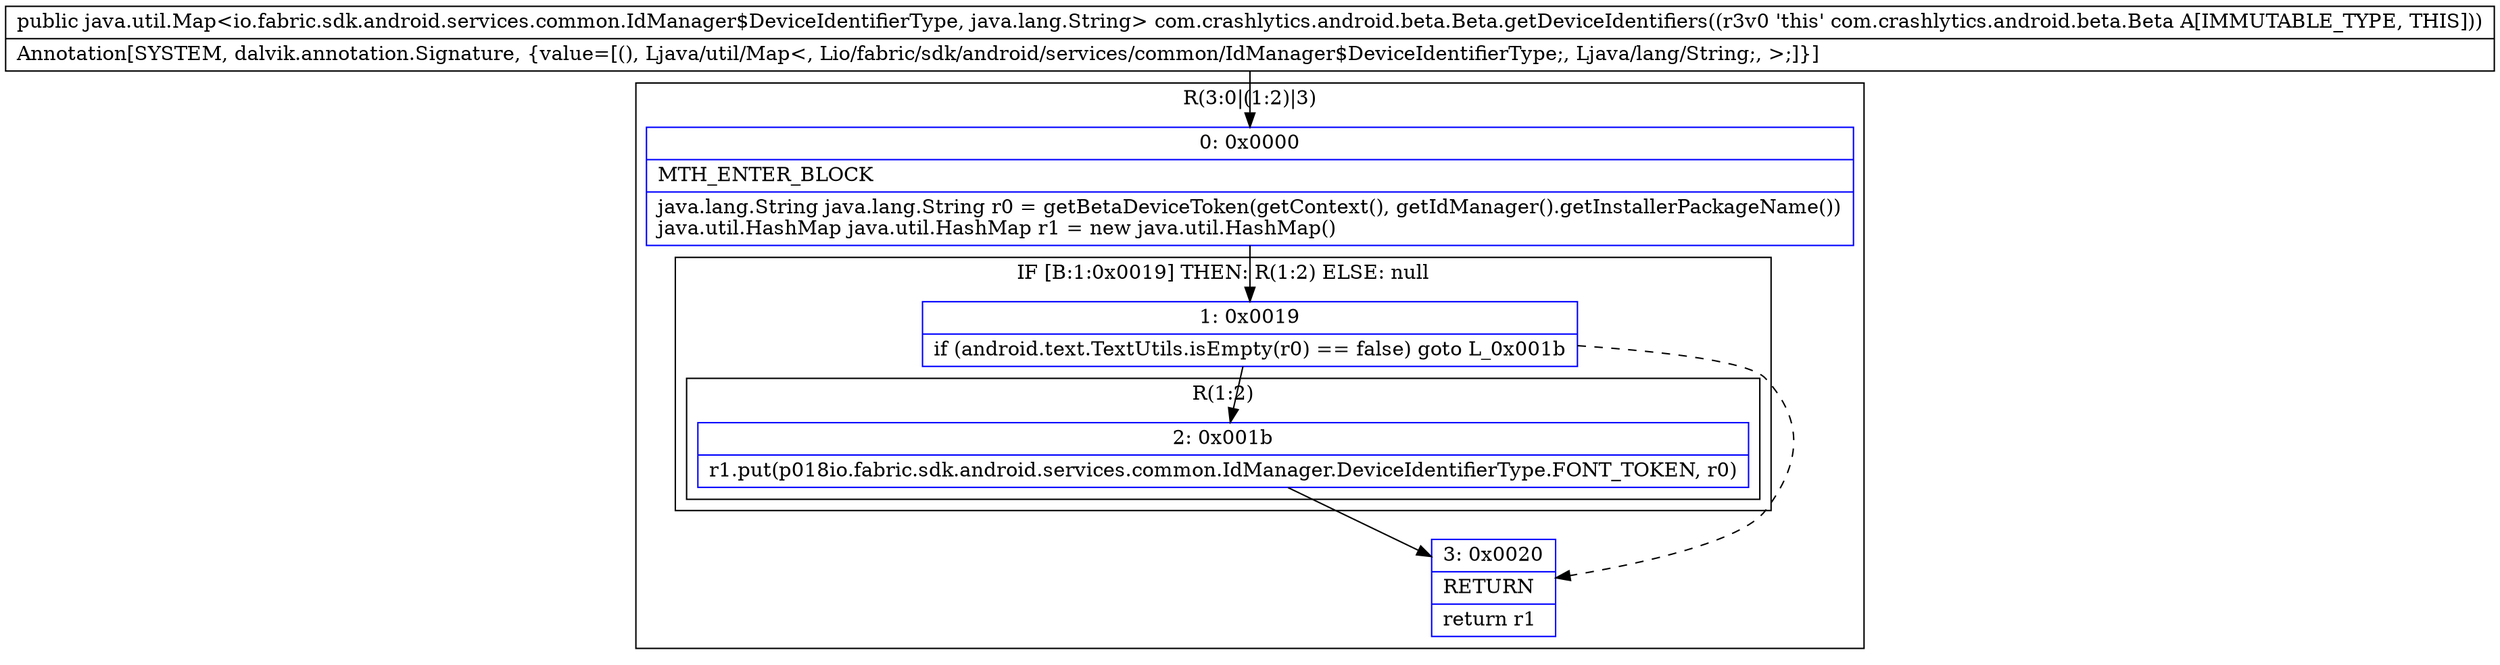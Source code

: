digraph "CFG forcom.crashlytics.android.beta.Beta.getDeviceIdentifiers()Ljava\/util\/Map;" {
subgraph cluster_Region_694922206 {
label = "R(3:0|(1:2)|3)";
node [shape=record,color=blue];
Node_0 [shape=record,label="{0\:\ 0x0000|MTH_ENTER_BLOCK\l|java.lang.String java.lang.String r0 = getBetaDeviceToken(getContext(), getIdManager().getInstallerPackageName())\ljava.util.HashMap java.util.HashMap r1 = new java.util.HashMap()\l}"];
subgraph cluster_IfRegion_1426593152 {
label = "IF [B:1:0x0019] THEN: R(1:2) ELSE: null";
node [shape=record,color=blue];
Node_1 [shape=record,label="{1\:\ 0x0019|if (android.text.TextUtils.isEmpty(r0) == false) goto L_0x001b\l}"];
subgraph cluster_Region_1674433011 {
label = "R(1:2)";
node [shape=record,color=blue];
Node_2 [shape=record,label="{2\:\ 0x001b|r1.put(p018io.fabric.sdk.android.services.common.IdManager.DeviceIdentifierType.FONT_TOKEN, r0)\l}"];
}
}
Node_3 [shape=record,label="{3\:\ 0x0020|RETURN\l|return r1\l}"];
}
MethodNode[shape=record,label="{public java.util.Map\<io.fabric.sdk.android.services.common.IdManager$DeviceIdentifierType, java.lang.String\> com.crashlytics.android.beta.Beta.getDeviceIdentifiers((r3v0 'this' com.crashlytics.android.beta.Beta A[IMMUTABLE_TYPE, THIS]))  | Annotation[SYSTEM, dalvik.annotation.Signature, \{value=[(), Ljava\/util\/Map\<, Lio\/fabric\/sdk\/android\/services\/common\/IdManager$DeviceIdentifierType;, Ljava\/lang\/String;, \>;]\}]\l}"];
MethodNode -> Node_0;
Node_0 -> Node_1;
Node_1 -> Node_2;
Node_1 -> Node_3[style=dashed];
Node_2 -> Node_3;
}

